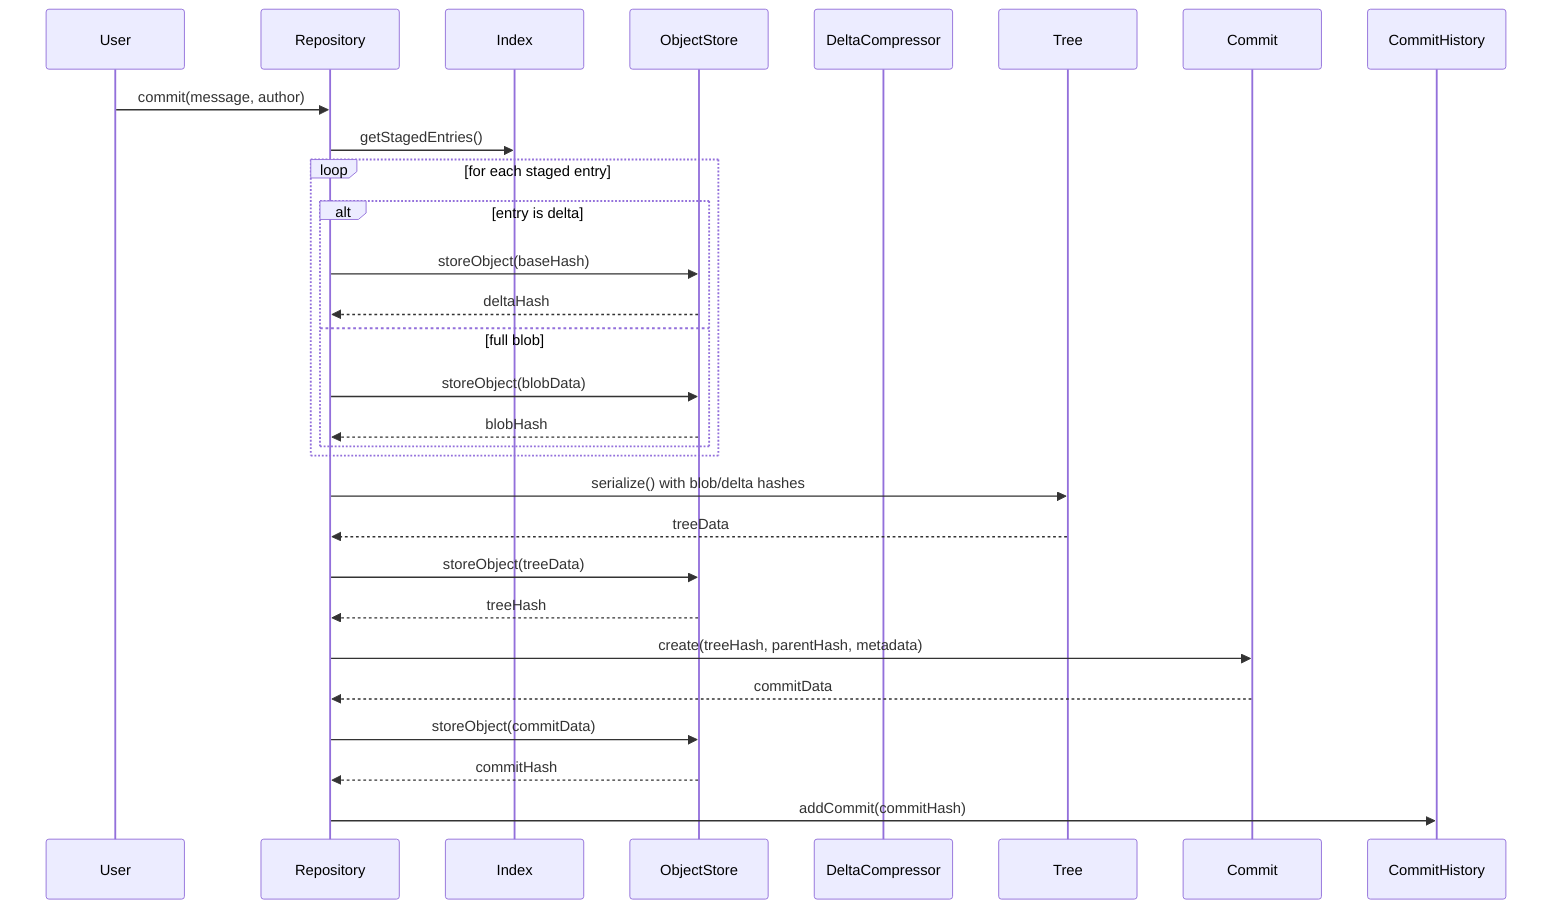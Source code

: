 sequenceDiagram
    participant User
    participant Repository
    participant Index
    participant ObjectStore
    participant DeltaCompressor
    participant Tree
    participant Commit
    participant CommitHistory

    User->>Repository: commit(message, author)
    Repository->>Index: getStagedEntries()
    loop for each staged entry
        alt entry is delta
            Repository->>ObjectStore: storeObject(baseHash)
            ObjectStore-->>Repository: deltaHash
        else full blob
            Repository->>ObjectStore: storeObject(blobData)
            ObjectStore-->>Repository: blobHash
        end
    end

    Repository->>Tree: serialize() with blob/delta hashes
    Tree-->>Repository: treeData
    Repository->>ObjectStore: storeObject(treeData)
    ObjectStore-->>Repository: treeHash
    Repository->>Commit: create(treeHash, parentHash, metadata)
    Commit-->>Repository: commitData
    Repository->>ObjectStore: storeObject(commitData)
    ObjectStore-->>Repository: commitHash
    Repository->>CommitHistory: addCommit(commitHash)